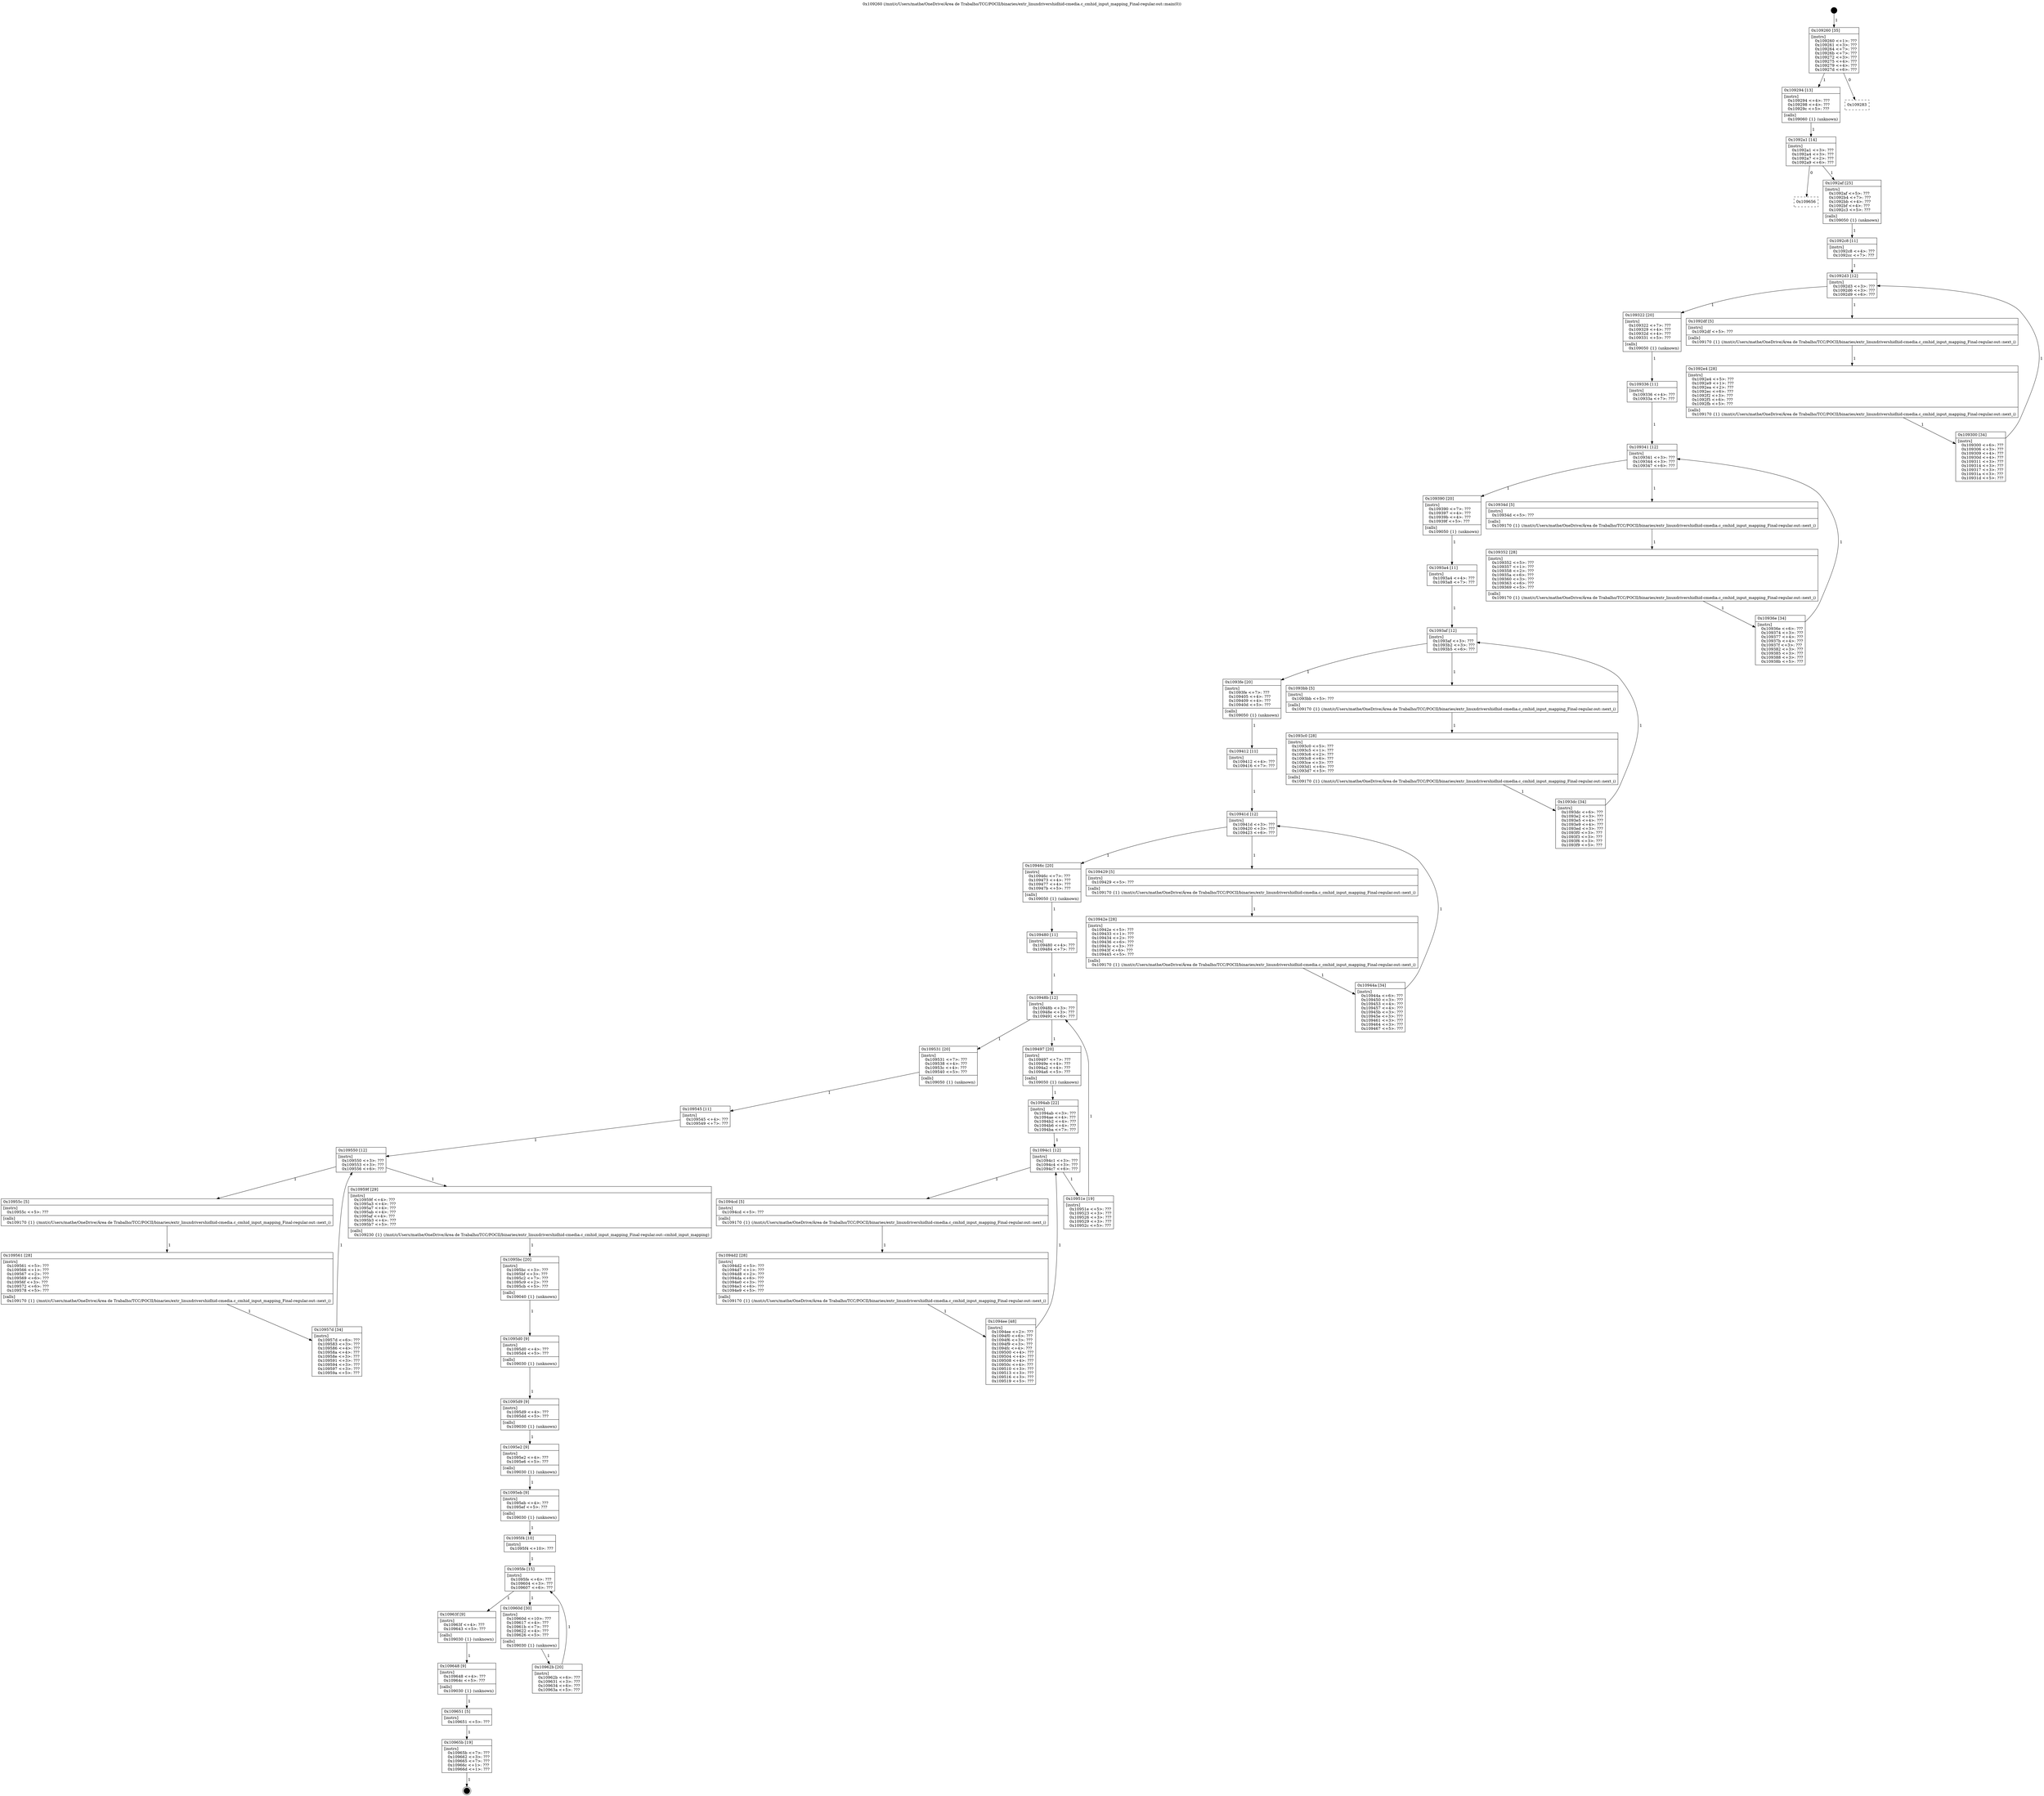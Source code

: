 digraph "0x109260" {
  label = "0x109260 (/mnt/c/Users/mathe/OneDrive/Área de Trabalho/TCC/POCII/binaries/extr_linuxdrivershidhid-cmedia.c_cmhid_input_mapping_Final-regular.out::main(0))"
  labelloc = "t"
  node[shape=record]

  Entry [label="",width=0.3,height=0.3,shape=circle,fillcolor=black,style=filled]
  "0x109260" [label="{
     0x109260 [35]\l
     | [instrs]\l
     &nbsp;&nbsp;0x109260 \<+1\>: ???\l
     &nbsp;&nbsp;0x109261 \<+3\>: ???\l
     &nbsp;&nbsp;0x109264 \<+7\>: ???\l
     &nbsp;&nbsp;0x10926b \<+7\>: ???\l
     &nbsp;&nbsp;0x109272 \<+3\>: ???\l
     &nbsp;&nbsp;0x109275 \<+4\>: ???\l
     &nbsp;&nbsp;0x109279 \<+4\>: ???\l
     &nbsp;&nbsp;0x10927d \<+6\>: ???\l
  }"]
  "0x109294" [label="{
     0x109294 [13]\l
     | [instrs]\l
     &nbsp;&nbsp;0x109294 \<+4\>: ???\l
     &nbsp;&nbsp;0x109298 \<+4\>: ???\l
     &nbsp;&nbsp;0x10929c \<+5\>: ???\l
     | [calls]\l
     &nbsp;&nbsp;0x109060 \{1\} (unknown)\l
  }"]
  "0x109283" [label="{
     0x109283\l
  }", style=dashed]
  "0x1092a1" [label="{
     0x1092a1 [14]\l
     | [instrs]\l
     &nbsp;&nbsp;0x1092a1 \<+3\>: ???\l
     &nbsp;&nbsp;0x1092a4 \<+3\>: ???\l
     &nbsp;&nbsp;0x1092a7 \<+2\>: ???\l
     &nbsp;&nbsp;0x1092a9 \<+6\>: ???\l
  }"]
  "0x109656" [label="{
     0x109656\l
  }", style=dashed]
  "0x1092af" [label="{
     0x1092af [25]\l
     | [instrs]\l
     &nbsp;&nbsp;0x1092af \<+5\>: ???\l
     &nbsp;&nbsp;0x1092b4 \<+7\>: ???\l
     &nbsp;&nbsp;0x1092bb \<+4\>: ???\l
     &nbsp;&nbsp;0x1092bf \<+4\>: ???\l
     &nbsp;&nbsp;0x1092c3 \<+5\>: ???\l
     | [calls]\l
     &nbsp;&nbsp;0x109050 \{1\} (unknown)\l
  }"]
  Exit [label="",width=0.3,height=0.3,shape=circle,fillcolor=black,style=filled,peripheries=2]
  "0x1092d3" [label="{
     0x1092d3 [12]\l
     | [instrs]\l
     &nbsp;&nbsp;0x1092d3 \<+3\>: ???\l
     &nbsp;&nbsp;0x1092d6 \<+3\>: ???\l
     &nbsp;&nbsp;0x1092d9 \<+6\>: ???\l
  }"]
  "0x109322" [label="{
     0x109322 [20]\l
     | [instrs]\l
     &nbsp;&nbsp;0x109322 \<+7\>: ???\l
     &nbsp;&nbsp;0x109329 \<+4\>: ???\l
     &nbsp;&nbsp;0x10932d \<+4\>: ???\l
     &nbsp;&nbsp;0x109331 \<+5\>: ???\l
     | [calls]\l
     &nbsp;&nbsp;0x109050 \{1\} (unknown)\l
  }"]
  "0x1092df" [label="{
     0x1092df [5]\l
     | [instrs]\l
     &nbsp;&nbsp;0x1092df \<+5\>: ???\l
     | [calls]\l
     &nbsp;&nbsp;0x109170 \{1\} (/mnt/c/Users/mathe/OneDrive/Área de Trabalho/TCC/POCII/binaries/extr_linuxdrivershidhid-cmedia.c_cmhid_input_mapping_Final-regular.out::next_i)\l
  }"]
  "0x1092e4" [label="{
     0x1092e4 [28]\l
     | [instrs]\l
     &nbsp;&nbsp;0x1092e4 \<+5\>: ???\l
     &nbsp;&nbsp;0x1092e9 \<+1\>: ???\l
     &nbsp;&nbsp;0x1092ea \<+2\>: ???\l
     &nbsp;&nbsp;0x1092ec \<+6\>: ???\l
     &nbsp;&nbsp;0x1092f2 \<+3\>: ???\l
     &nbsp;&nbsp;0x1092f5 \<+6\>: ???\l
     &nbsp;&nbsp;0x1092fb \<+5\>: ???\l
     | [calls]\l
     &nbsp;&nbsp;0x109170 \{1\} (/mnt/c/Users/mathe/OneDrive/Área de Trabalho/TCC/POCII/binaries/extr_linuxdrivershidhid-cmedia.c_cmhid_input_mapping_Final-regular.out::next_i)\l
  }"]
  "0x109300" [label="{
     0x109300 [34]\l
     | [instrs]\l
     &nbsp;&nbsp;0x109300 \<+6\>: ???\l
     &nbsp;&nbsp;0x109306 \<+3\>: ???\l
     &nbsp;&nbsp;0x109309 \<+4\>: ???\l
     &nbsp;&nbsp;0x10930d \<+4\>: ???\l
     &nbsp;&nbsp;0x109311 \<+3\>: ???\l
     &nbsp;&nbsp;0x109314 \<+3\>: ???\l
     &nbsp;&nbsp;0x109317 \<+3\>: ???\l
     &nbsp;&nbsp;0x10931a \<+3\>: ???\l
     &nbsp;&nbsp;0x10931d \<+5\>: ???\l
  }"]
  "0x1092c8" [label="{
     0x1092c8 [11]\l
     | [instrs]\l
     &nbsp;&nbsp;0x1092c8 \<+4\>: ???\l
     &nbsp;&nbsp;0x1092cc \<+7\>: ???\l
  }"]
  "0x109341" [label="{
     0x109341 [12]\l
     | [instrs]\l
     &nbsp;&nbsp;0x109341 \<+3\>: ???\l
     &nbsp;&nbsp;0x109344 \<+3\>: ???\l
     &nbsp;&nbsp;0x109347 \<+6\>: ???\l
  }"]
  "0x109390" [label="{
     0x109390 [20]\l
     | [instrs]\l
     &nbsp;&nbsp;0x109390 \<+7\>: ???\l
     &nbsp;&nbsp;0x109397 \<+4\>: ???\l
     &nbsp;&nbsp;0x10939b \<+4\>: ???\l
     &nbsp;&nbsp;0x10939f \<+5\>: ???\l
     | [calls]\l
     &nbsp;&nbsp;0x109050 \{1\} (unknown)\l
  }"]
  "0x10934d" [label="{
     0x10934d [5]\l
     | [instrs]\l
     &nbsp;&nbsp;0x10934d \<+5\>: ???\l
     | [calls]\l
     &nbsp;&nbsp;0x109170 \{1\} (/mnt/c/Users/mathe/OneDrive/Área de Trabalho/TCC/POCII/binaries/extr_linuxdrivershidhid-cmedia.c_cmhid_input_mapping_Final-regular.out::next_i)\l
  }"]
  "0x109352" [label="{
     0x109352 [28]\l
     | [instrs]\l
     &nbsp;&nbsp;0x109352 \<+5\>: ???\l
     &nbsp;&nbsp;0x109357 \<+1\>: ???\l
     &nbsp;&nbsp;0x109358 \<+2\>: ???\l
     &nbsp;&nbsp;0x10935a \<+6\>: ???\l
     &nbsp;&nbsp;0x109360 \<+3\>: ???\l
     &nbsp;&nbsp;0x109363 \<+6\>: ???\l
     &nbsp;&nbsp;0x109369 \<+5\>: ???\l
     | [calls]\l
     &nbsp;&nbsp;0x109170 \{1\} (/mnt/c/Users/mathe/OneDrive/Área de Trabalho/TCC/POCII/binaries/extr_linuxdrivershidhid-cmedia.c_cmhid_input_mapping_Final-regular.out::next_i)\l
  }"]
  "0x10936e" [label="{
     0x10936e [34]\l
     | [instrs]\l
     &nbsp;&nbsp;0x10936e \<+6\>: ???\l
     &nbsp;&nbsp;0x109374 \<+3\>: ???\l
     &nbsp;&nbsp;0x109377 \<+4\>: ???\l
     &nbsp;&nbsp;0x10937b \<+4\>: ???\l
     &nbsp;&nbsp;0x10937f \<+3\>: ???\l
     &nbsp;&nbsp;0x109382 \<+3\>: ???\l
     &nbsp;&nbsp;0x109385 \<+3\>: ???\l
     &nbsp;&nbsp;0x109388 \<+3\>: ???\l
     &nbsp;&nbsp;0x10938b \<+5\>: ???\l
  }"]
  "0x109336" [label="{
     0x109336 [11]\l
     | [instrs]\l
     &nbsp;&nbsp;0x109336 \<+4\>: ???\l
     &nbsp;&nbsp;0x10933a \<+7\>: ???\l
  }"]
  "0x1093af" [label="{
     0x1093af [12]\l
     | [instrs]\l
     &nbsp;&nbsp;0x1093af \<+3\>: ???\l
     &nbsp;&nbsp;0x1093b2 \<+3\>: ???\l
     &nbsp;&nbsp;0x1093b5 \<+6\>: ???\l
  }"]
  "0x1093fe" [label="{
     0x1093fe [20]\l
     | [instrs]\l
     &nbsp;&nbsp;0x1093fe \<+7\>: ???\l
     &nbsp;&nbsp;0x109405 \<+4\>: ???\l
     &nbsp;&nbsp;0x109409 \<+4\>: ???\l
     &nbsp;&nbsp;0x10940d \<+5\>: ???\l
     | [calls]\l
     &nbsp;&nbsp;0x109050 \{1\} (unknown)\l
  }"]
  "0x1093bb" [label="{
     0x1093bb [5]\l
     | [instrs]\l
     &nbsp;&nbsp;0x1093bb \<+5\>: ???\l
     | [calls]\l
     &nbsp;&nbsp;0x109170 \{1\} (/mnt/c/Users/mathe/OneDrive/Área de Trabalho/TCC/POCII/binaries/extr_linuxdrivershidhid-cmedia.c_cmhid_input_mapping_Final-regular.out::next_i)\l
  }"]
  "0x1093c0" [label="{
     0x1093c0 [28]\l
     | [instrs]\l
     &nbsp;&nbsp;0x1093c0 \<+5\>: ???\l
     &nbsp;&nbsp;0x1093c5 \<+1\>: ???\l
     &nbsp;&nbsp;0x1093c6 \<+2\>: ???\l
     &nbsp;&nbsp;0x1093c8 \<+6\>: ???\l
     &nbsp;&nbsp;0x1093ce \<+3\>: ???\l
     &nbsp;&nbsp;0x1093d1 \<+6\>: ???\l
     &nbsp;&nbsp;0x1093d7 \<+5\>: ???\l
     | [calls]\l
     &nbsp;&nbsp;0x109170 \{1\} (/mnt/c/Users/mathe/OneDrive/Área de Trabalho/TCC/POCII/binaries/extr_linuxdrivershidhid-cmedia.c_cmhid_input_mapping_Final-regular.out::next_i)\l
  }"]
  "0x1093dc" [label="{
     0x1093dc [34]\l
     | [instrs]\l
     &nbsp;&nbsp;0x1093dc \<+6\>: ???\l
     &nbsp;&nbsp;0x1093e2 \<+3\>: ???\l
     &nbsp;&nbsp;0x1093e5 \<+4\>: ???\l
     &nbsp;&nbsp;0x1093e9 \<+4\>: ???\l
     &nbsp;&nbsp;0x1093ed \<+3\>: ???\l
     &nbsp;&nbsp;0x1093f0 \<+3\>: ???\l
     &nbsp;&nbsp;0x1093f3 \<+3\>: ???\l
     &nbsp;&nbsp;0x1093f6 \<+3\>: ???\l
     &nbsp;&nbsp;0x1093f9 \<+5\>: ???\l
  }"]
  "0x1093a4" [label="{
     0x1093a4 [11]\l
     | [instrs]\l
     &nbsp;&nbsp;0x1093a4 \<+4\>: ???\l
     &nbsp;&nbsp;0x1093a8 \<+7\>: ???\l
  }"]
  "0x10941d" [label="{
     0x10941d [12]\l
     | [instrs]\l
     &nbsp;&nbsp;0x10941d \<+3\>: ???\l
     &nbsp;&nbsp;0x109420 \<+3\>: ???\l
     &nbsp;&nbsp;0x109423 \<+6\>: ???\l
  }"]
  "0x10946c" [label="{
     0x10946c [20]\l
     | [instrs]\l
     &nbsp;&nbsp;0x10946c \<+7\>: ???\l
     &nbsp;&nbsp;0x109473 \<+4\>: ???\l
     &nbsp;&nbsp;0x109477 \<+4\>: ???\l
     &nbsp;&nbsp;0x10947b \<+5\>: ???\l
     | [calls]\l
     &nbsp;&nbsp;0x109050 \{1\} (unknown)\l
  }"]
  "0x109429" [label="{
     0x109429 [5]\l
     | [instrs]\l
     &nbsp;&nbsp;0x109429 \<+5\>: ???\l
     | [calls]\l
     &nbsp;&nbsp;0x109170 \{1\} (/mnt/c/Users/mathe/OneDrive/Área de Trabalho/TCC/POCII/binaries/extr_linuxdrivershidhid-cmedia.c_cmhid_input_mapping_Final-regular.out::next_i)\l
  }"]
  "0x10942e" [label="{
     0x10942e [28]\l
     | [instrs]\l
     &nbsp;&nbsp;0x10942e \<+5\>: ???\l
     &nbsp;&nbsp;0x109433 \<+1\>: ???\l
     &nbsp;&nbsp;0x109434 \<+2\>: ???\l
     &nbsp;&nbsp;0x109436 \<+6\>: ???\l
     &nbsp;&nbsp;0x10943c \<+3\>: ???\l
     &nbsp;&nbsp;0x10943f \<+6\>: ???\l
     &nbsp;&nbsp;0x109445 \<+5\>: ???\l
     | [calls]\l
     &nbsp;&nbsp;0x109170 \{1\} (/mnt/c/Users/mathe/OneDrive/Área de Trabalho/TCC/POCII/binaries/extr_linuxdrivershidhid-cmedia.c_cmhid_input_mapping_Final-regular.out::next_i)\l
  }"]
  "0x10944a" [label="{
     0x10944a [34]\l
     | [instrs]\l
     &nbsp;&nbsp;0x10944a \<+6\>: ???\l
     &nbsp;&nbsp;0x109450 \<+3\>: ???\l
     &nbsp;&nbsp;0x109453 \<+4\>: ???\l
     &nbsp;&nbsp;0x109457 \<+4\>: ???\l
     &nbsp;&nbsp;0x10945b \<+3\>: ???\l
     &nbsp;&nbsp;0x10945e \<+3\>: ???\l
     &nbsp;&nbsp;0x109461 \<+3\>: ???\l
     &nbsp;&nbsp;0x109464 \<+3\>: ???\l
     &nbsp;&nbsp;0x109467 \<+5\>: ???\l
  }"]
  "0x109412" [label="{
     0x109412 [11]\l
     | [instrs]\l
     &nbsp;&nbsp;0x109412 \<+4\>: ???\l
     &nbsp;&nbsp;0x109416 \<+7\>: ???\l
  }"]
  "0x10948b" [label="{
     0x10948b [12]\l
     | [instrs]\l
     &nbsp;&nbsp;0x10948b \<+3\>: ???\l
     &nbsp;&nbsp;0x10948e \<+3\>: ???\l
     &nbsp;&nbsp;0x109491 \<+6\>: ???\l
  }"]
  "0x109531" [label="{
     0x109531 [20]\l
     | [instrs]\l
     &nbsp;&nbsp;0x109531 \<+7\>: ???\l
     &nbsp;&nbsp;0x109538 \<+4\>: ???\l
     &nbsp;&nbsp;0x10953c \<+4\>: ???\l
     &nbsp;&nbsp;0x109540 \<+5\>: ???\l
     | [calls]\l
     &nbsp;&nbsp;0x109050 \{1\} (unknown)\l
  }"]
  "0x109497" [label="{
     0x109497 [20]\l
     | [instrs]\l
     &nbsp;&nbsp;0x109497 \<+7\>: ???\l
     &nbsp;&nbsp;0x10949e \<+4\>: ???\l
     &nbsp;&nbsp;0x1094a2 \<+4\>: ???\l
     &nbsp;&nbsp;0x1094a6 \<+5\>: ???\l
     | [calls]\l
     &nbsp;&nbsp;0x109050 \{1\} (unknown)\l
  }"]
  "0x1094c1" [label="{
     0x1094c1 [12]\l
     | [instrs]\l
     &nbsp;&nbsp;0x1094c1 \<+3\>: ???\l
     &nbsp;&nbsp;0x1094c4 \<+3\>: ???\l
     &nbsp;&nbsp;0x1094c7 \<+6\>: ???\l
  }"]
  "0x10951e" [label="{
     0x10951e [19]\l
     | [instrs]\l
     &nbsp;&nbsp;0x10951e \<+5\>: ???\l
     &nbsp;&nbsp;0x109523 \<+3\>: ???\l
     &nbsp;&nbsp;0x109526 \<+3\>: ???\l
     &nbsp;&nbsp;0x109529 \<+3\>: ???\l
     &nbsp;&nbsp;0x10952c \<+5\>: ???\l
  }"]
  "0x1094cd" [label="{
     0x1094cd [5]\l
     | [instrs]\l
     &nbsp;&nbsp;0x1094cd \<+5\>: ???\l
     | [calls]\l
     &nbsp;&nbsp;0x109170 \{1\} (/mnt/c/Users/mathe/OneDrive/Área de Trabalho/TCC/POCII/binaries/extr_linuxdrivershidhid-cmedia.c_cmhid_input_mapping_Final-regular.out::next_i)\l
  }"]
  "0x1094d2" [label="{
     0x1094d2 [28]\l
     | [instrs]\l
     &nbsp;&nbsp;0x1094d2 \<+5\>: ???\l
     &nbsp;&nbsp;0x1094d7 \<+1\>: ???\l
     &nbsp;&nbsp;0x1094d8 \<+2\>: ???\l
     &nbsp;&nbsp;0x1094da \<+6\>: ???\l
     &nbsp;&nbsp;0x1094e0 \<+3\>: ???\l
     &nbsp;&nbsp;0x1094e3 \<+6\>: ???\l
     &nbsp;&nbsp;0x1094e9 \<+5\>: ???\l
     | [calls]\l
     &nbsp;&nbsp;0x109170 \{1\} (/mnt/c/Users/mathe/OneDrive/Área de Trabalho/TCC/POCII/binaries/extr_linuxdrivershidhid-cmedia.c_cmhid_input_mapping_Final-regular.out::next_i)\l
  }"]
  "0x1094ee" [label="{
     0x1094ee [48]\l
     | [instrs]\l
     &nbsp;&nbsp;0x1094ee \<+2\>: ???\l
     &nbsp;&nbsp;0x1094f0 \<+6\>: ???\l
     &nbsp;&nbsp;0x1094f6 \<+3\>: ???\l
     &nbsp;&nbsp;0x1094f9 \<+3\>: ???\l
     &nbsp;&nbsp;0x1094fc \<+4\>: ???\l
     &nbsp;&nbsp;0x109500 \<+4\>: ???\l
     &nbsp;&nbsp;0x109504 \<+4\>: ???\l
     &nbsp;&nbsp;0x109508 \<+4\>: ???\l
     &nbsp;&nbsp;0x10950c \<+4\>: ???\l
     &nbsp;&nbsp;0x109510 \<+3\>: ???\l
     &nbsp;&nbsp;0x109513 \<+3\>: ???\l
     &nbsp;&nbsp;0x109516 \<+3\>: ???\l
     &nbsp;&nbsp;0x109519 \<+5\>: ???\l
  }"]
  "0x1094ab" [label="{
     0x1094ab [22]\l
     | [instrs]\l
     &nbsp;&nbsp;0x1094ab \<+3\>: ???\l
     &nbsp;&nbsp;0x1094ae \<+4\>: ???\l
     &nbsp;&nbsp;0x1094b2 \<+4\>: ???\l
     &nbsp;&nbsp;0x1094b6 \<+4\>: ???\l
     &nbsp;&nbsp;0x1094ba \<+7\>: ???\l
  }"]
  "0x10965b" [label="{
     0x10965b [19]\l
     | [instrs]\l
     &nbsp;&nbsp;0x10965b \<+7\>: ???\l
     &nbsp;&nbsp;0x109662 \<+3\>: ???\l
     &nbsp;&nbsp;0x109665 \<+7\>: ???\l
     &nbsp;&nbsp;0x10966c \<+1\>: ???\l
     &nbsp;&nbsp;0x10966d \<+1\>: ???\l
  }"]
  "0x109480" [label="{
     0x109480 [11]\l
     | [instrs]\l
     &nbsp;&nbsp;0x109480 \<+4\>: ???\l
     &nbsp;&nbsp;0x109484 \<+7\>: ???\l
  }"]
  "0x109550" [label="{
     0x109550 [12]\l
     | [instrs]\l
     &nbsp;&nbsp;0x109550 \<+3\>: ???\l
     &nbsp;&nbsp;0x109553 \<+3\>: ???\l
     &nbsp;&nbsp;0x109556 \<+6\>: ???\l
  }"]
  "0x10959f" [label="{
     0x10959f [29]\l
     | [instrs]\l
     &nbsp;&nbsp;0x10959f \<+4\>: ???\l
     &nbsp;&nbsp;0x1095a3 \<+4\>: ???\l
     &nbsp;&nbsp;0x1095a7 \<+4\>: ???\l
     &nbsp;&nbsp;0x1095ab \<+4\>: ???\l
     &nbsp;&nbsp;0x1095af \<+4\>: ???\l
     &nbsp;&nbsp;0x1095b3 \<+4\>: ???\l
     &nbsp;&nbsp;0x1095b7 \<+5\>: ???\l
     | [calls]\l
     &nbsp;&nbsp;0x109230 \{1\} (/mnt/c/Users/mathe/OneDrive/Área de Trabalho/TCC/POCII/binaries/extr_linuxdrivershidhid-cmedia.c_cmhid_input_mapping_Final-regular.out::cmhid_input_mapping)\l
  }"]
  "0x10955c" [label="{
     0x10955c [5]\l
     | [instrs]\l
     &nbsp;&nbsp;0x10955c \<+5\>: ???\l
     | [calls]\l
     &nbsp;&nbsp;0x109170 \{1\} (/mnt/c/Users/mathe/OneDrive/Área de Trabalho/TCC/POCII/binaries/extr_linuxdrivershidhid-cmedia.c_cmhid_input_mapping_Final-regular.out::next_i)\l
  }"]
  "0x109561" [label="{
     0x109561 [28]\l
     | [instrs]\l
     &nbsp;&nbsp;0x109561 \<+5\>: ???\l
     &nbsp;&nbsp;0x109566 \<+1\>: ???\l
     &nbsp;&nbsp;0x109567 \<+2\>: ???\l
     &nbsp;&nbsp;0x109569 \<+6\>: ???\l
     &nbsp;&nbsp;0x10956f \<+3\>: ???\l
     &nbsp;&nbsp;0x109572 \<+6\>: ???\l
     &nbsp;&nbsp;0x109578 \<+5\>: ???\l
     | [calls]\l
     &nbsp;&nbsp;0x109170 \{1\} (/mnt/c/Users/mathe/OneDrive/Área de Trabalho/TCC/POCII/binaries/extr_linuxdrivershidhid-cmedia.c_cmhid_input_mapping_Final-regular.out::next_i)\l
  }"]
  "0x10957d" [label="{
     0x10957d [34]\l
     | [instrs]\l
     &nbsp;&nbsp;0x10957d \<+6\>: ???\l
     &nbsp;&nbsp;0x109583 \<+3\>: ???\l
     &nbsp;&nbsp;0x109586 \<+4\>: ???\l
     &nbsp;&nbsp;0x10958a \<+4\>: ???\l
     &nbsp;&nbsp;0x10958e \<+3\>: ???\l
     &nbsp;&nbsp;0x109591 \<+3\>: ???\l
     &nbsp;&nbsp;0x109594 \<+3\>: ???\l
     &nbsp;&nbsp;0x109597 \<+3\>: ???\l
     &nbsp;&nbsp;0x10959a \<+5\>: ???\l
  }"]
  "0x109545" [label="{
     0x109545 [11]\l
     | [instrs]\l
     &nbsp;&nbsp;0x109545 \<+4\>: ???\l
     &nbsp;&nbsp;0x109549 \<+7\>: ???\l
  }"]
  "0x1095bc" [label="{
     0x1095bc [20]\l
     | [instrs]\l
     &nbsp;&nbsp;0x1095bc \<+3\>: ???\l
     &nbsp;&nbsp;0x1095bf \<+3\>: ???\l
     &nbsp;&nbsp;0x1095c2 \<+7\>: ???\l
     &nbsp;&nbsp;0x1095c9 \<+2\>: ???\l
     &nbsp;&nbsp;0x1095cb \<+5\>: ???\l
     | [calls]\l
     &nbsp;&nbsp;0x109040 \{1\} (unknown)\l
  }"]
  "0x1095d0" [label="{
     0x1095d0 [9]\l
     | [instrs]\l
     &nbsp;&nbsp;0x1095d0 \<+4\>: ???\l
     &nbsp;&nbsp;0x1095d4 \<+5\>: ???\l
     | [calls]\l
     &nbsp;&nbsp;0x109030 \{1\} (unknown)\l
  }"]
  "0x1095d9" [label="{
     0x1095d9 [9]\l
     | [instrs]\l
     &nbsp;&nbsp;0x1095d9 \<+4\>: ???\l
     &nbsp;&nbsp;0x1095dd \<+5\>: ???\l
     | [calls]\l
     &nbsp;&nbsp;0x109030 \{1\} (unknown)\l
  }"]
  "0x1095e2" [label="{
     0x1095e2 [9]\l
     | [instrs]\l
     &nbsp;&nbsp;0x1095e2 \<+4\>: ???\l
     &nbsp;&nbsp;0x1095e6 \<+5\>: ???\l
     | [calls]\l
     &nbsp;&nbsp;0x109030 \{1\} (unknown)\l
  }"]
  "0x1095eb" [label="{
     0x1095eb [9]\l
     | [instrs]\l
     &nbsp;&nbsp;0x1095eb \<+4\>: ???\l
     &nbsp;&nbsp;0x1095ef \<+5\>: ???\l
     | [calls]\l
     &nbsp;&nbsp;0x109030 \{1\} (unknown)\l
  }"]
  "0x1095fe" [label="{
     0x1095fe [15]\l
     | [instrs]\l
     &nbsp;&nbsp;0x1095fe \<+6\>: ???\l
     &nbsp;&nbsp;0x109604 \<+3\>: ???\l
     &nbsp;&nbsp;0x109607 \<+6\>: ???\l
  }"]
  "0x10963f" [label="{
     0x10963f [9]\l
     | [instrs]\l
     &nbsp;&nbsp;0x10963f \<+4\>: ???\l
     &nbsp;&nbsp;0x109643 \<+5\>: ???\l
     | [calls]\l
     &nbsp;&nbsp;0x109030 \{1\} (unknown)\l
  }"]
  "0x10960d" [label="{
     0x10960d [30]\l
     | [instrs]\l
     &nbsp;&nbsp;0x10960d \<+10\>: ???\l
     &nbsp;&nbsp;0x109617 \<+4\>: ???\l
     &nbsp;&nbsp;0x10961b \<+7\>: ???\l
     &nbsp;&nbsp;0x109622 \<+4\>: ???\l
     &nbsp;&nbsp;0x109626 \<+5\>: ???\l
     | [calls]\l
     &nbsp;&nbsp;0x109030 \{1\} (unknown)\l
  }"]
  "0x10962b" [label="{
     0x10962b [20]\l
     | [instrs]\l
     &nbsp;&nbsp;0x10962b \<+6\>: ???\l
     &nbsp;&nbsp;0x109631 \<+3\>: ???\l
     &nbsp;&nbsp;0x109634 \<+6\>: ???\l
     &nbsp;&nbsp;0x10963a \<+5\>: ???\l
  }"]
  "0x1095f4" [label="{
     0x1095f4 [10]\l
     | [instrs]\l
     &nbsp;&nbsp;0x1095f4 \<+10\>: ???\l
  }"]
  "0x109648" [label="{
     0x109648 [9]\l
     | [instrs]\l
     &nbsp;&nbsp;0x109648 \<+4\>: ???\l
     &nbsp;&nbsp;0x10964c \<+5\>: ???\l
     | [calls]\l
     &nbsp;&nbsp;0x109030 \{1\} (unknown)\l
  }"]
  "0x109651" [label="{
     0x109651 [5]\l
     | [instrs]\l
     &nbsp;&nbsp;0x109651 \<+5\>: ???\l
  }"]
  Entry -> "0x109260" [label=" 1"]
  "0x109260" -> "0x109294" [label=" 1"]
  "0x109260" -> "0x109283" [label=" 0"]
  "0x109294" -> "0x1092a1" [label=" 1"]
  "0x1092a1" -> "0x109656" [label=" 0"]
  "0x1092a1" -> "0x1092af" [label=" 1"]
  "0x10965b" -> Exit [label=" 1"]
  "0x1092af" -> "0x1092c8" [label=" 1"]
  "0x1092d3" -> "0x109322" [label=" 1"]
  "0x1092d3" -> "0x1092df" [label=" 1"]
  "0x1092df" -> "0x1092e4" [label=" 1"]
  "0x1092e4" -> "0x109300" [label=" 1"]
  "0x1092c8" -> "0x1092d3" [label=" 1"]
  "0x109300" -> "0x1092d3" [label=" 1"]
  "0x109322" -> "0x109336" [label=" 1"]
  "0x109341" -> "0x109390" [label=" 1"]
  "0x109341" -> "0x10934d" [label=" 1"]
  "0x10934d" -> "0x109352" [label=" 1"]
  "0x109352" -> "0x10936e" [label=" 1"]
  "0x109336" -> "0x109341" [label=" 1"]
  "0x10936e" -> "0x109341" [label=" 1"]
  "0x109390" -> "0x1093a4" [label=" 1"]
  "0x1093af" -> "0x1093fe" [label=" 1"]
  "0x1093af" -> "0x1093bb" [label=" 1"]
  "0x1093bb" -> "0x1093c0" [label=" 1"]
  "0x1093c0" -> "0x1093dc" [label=" 1"]
  "0x1093a4" -> "0x1093af" [label=" 1"]
  "0x1093dc" -> "0x1093af" [label=" 1"]
  "0x1093fe" -> "0x109412" [label=" 1"]
  "0x10941d" -> "0x10946c" [label=" 1"]
  "0x10941d" -> "0x109429" [label=" 1"]
  "0x109429" -> "0x10942e" [label=" 1"]
  "0x10942e" -> "0x10944a" [label=" 1"]
  "0x109412" -> "0x10941d" [label=" 1"]
  "0x10944a" -> "0x10941d" [label=" 1"]
  "0x10946c" -> "0x109480" [label=" 1"]
  "0x10948b" -> "0x109531" [label=" 1"]
  "0x10948b" -> "0x109497" [label=" 1"]
  "0x109497" -> "0x1094ab" [label=" 1"]
  "0x1094c1" -> "0x10951e" [label=" 1"]
  "0x1094c1" -> "0x1094cd" [label=" 1"]
  "0x1094cd" -> "0x1094d2" [label=" 1"]
  "0x1094d2" -> "0x1094ee" [label=" 1"]
  "0x1094ab" -> "0x1094c1" [label=" 1"]
  "0x1094ee" -> "0x1094c1" [label=" 1"]
  "0x109651" -> "0x10965b" [label=" 1"]
  "0x109480" -> "0x10948b" [label=" 1"]
  "0x10951e" -> "0x10948b" [label=" 1"]
  "0x109531" -> "0x109545" [label=" 1"]
  "0x109550" -> "0x10959f" [label=" 1"]
  "0x109550" -> "0x10955c" [label=" 1"]
  "0x10955c" -> "0x109561" [label=" 1"]
  "0x109561" -> "0x10957d" [label=" 1"]
  "0x109545" -> "0x109550" [label=" 1"]
  "0x10957d" -> "0x109550" [label=" 1"]
  "0x10959f" -> "0x1095bc" [label=" 1"]
  "0x1095bc" -> "0x1095d0" [label=" 1"]
  "0x1095d0" -> "0x1095d9" [label=" 1"]
  "0x1095d9" -> "0x1095e2" [label=" 1"]
  "0x1095e2" -> "0x1095eb" [label=" 1"]
  "0x1095eb" -> "0x1095f4" [label=" 1"]
  "0x1095fe" -> "0x10963f" [label=" 1"]
  "0x1095fe" -> "0x10960d" [label=" 1"]
  "0x10960d" -> "0x10962b" [label=" 1"]
  "0x1095f4" -> "0x1095fe" [label=" 1"]
  "0x10962b" -> "0x1095fe" [label=" 1"]
  "0x10963f" -> "0x109648" [label=" 1"]
  "0x109648" -> "0x109651" [label=" 1"]
}
